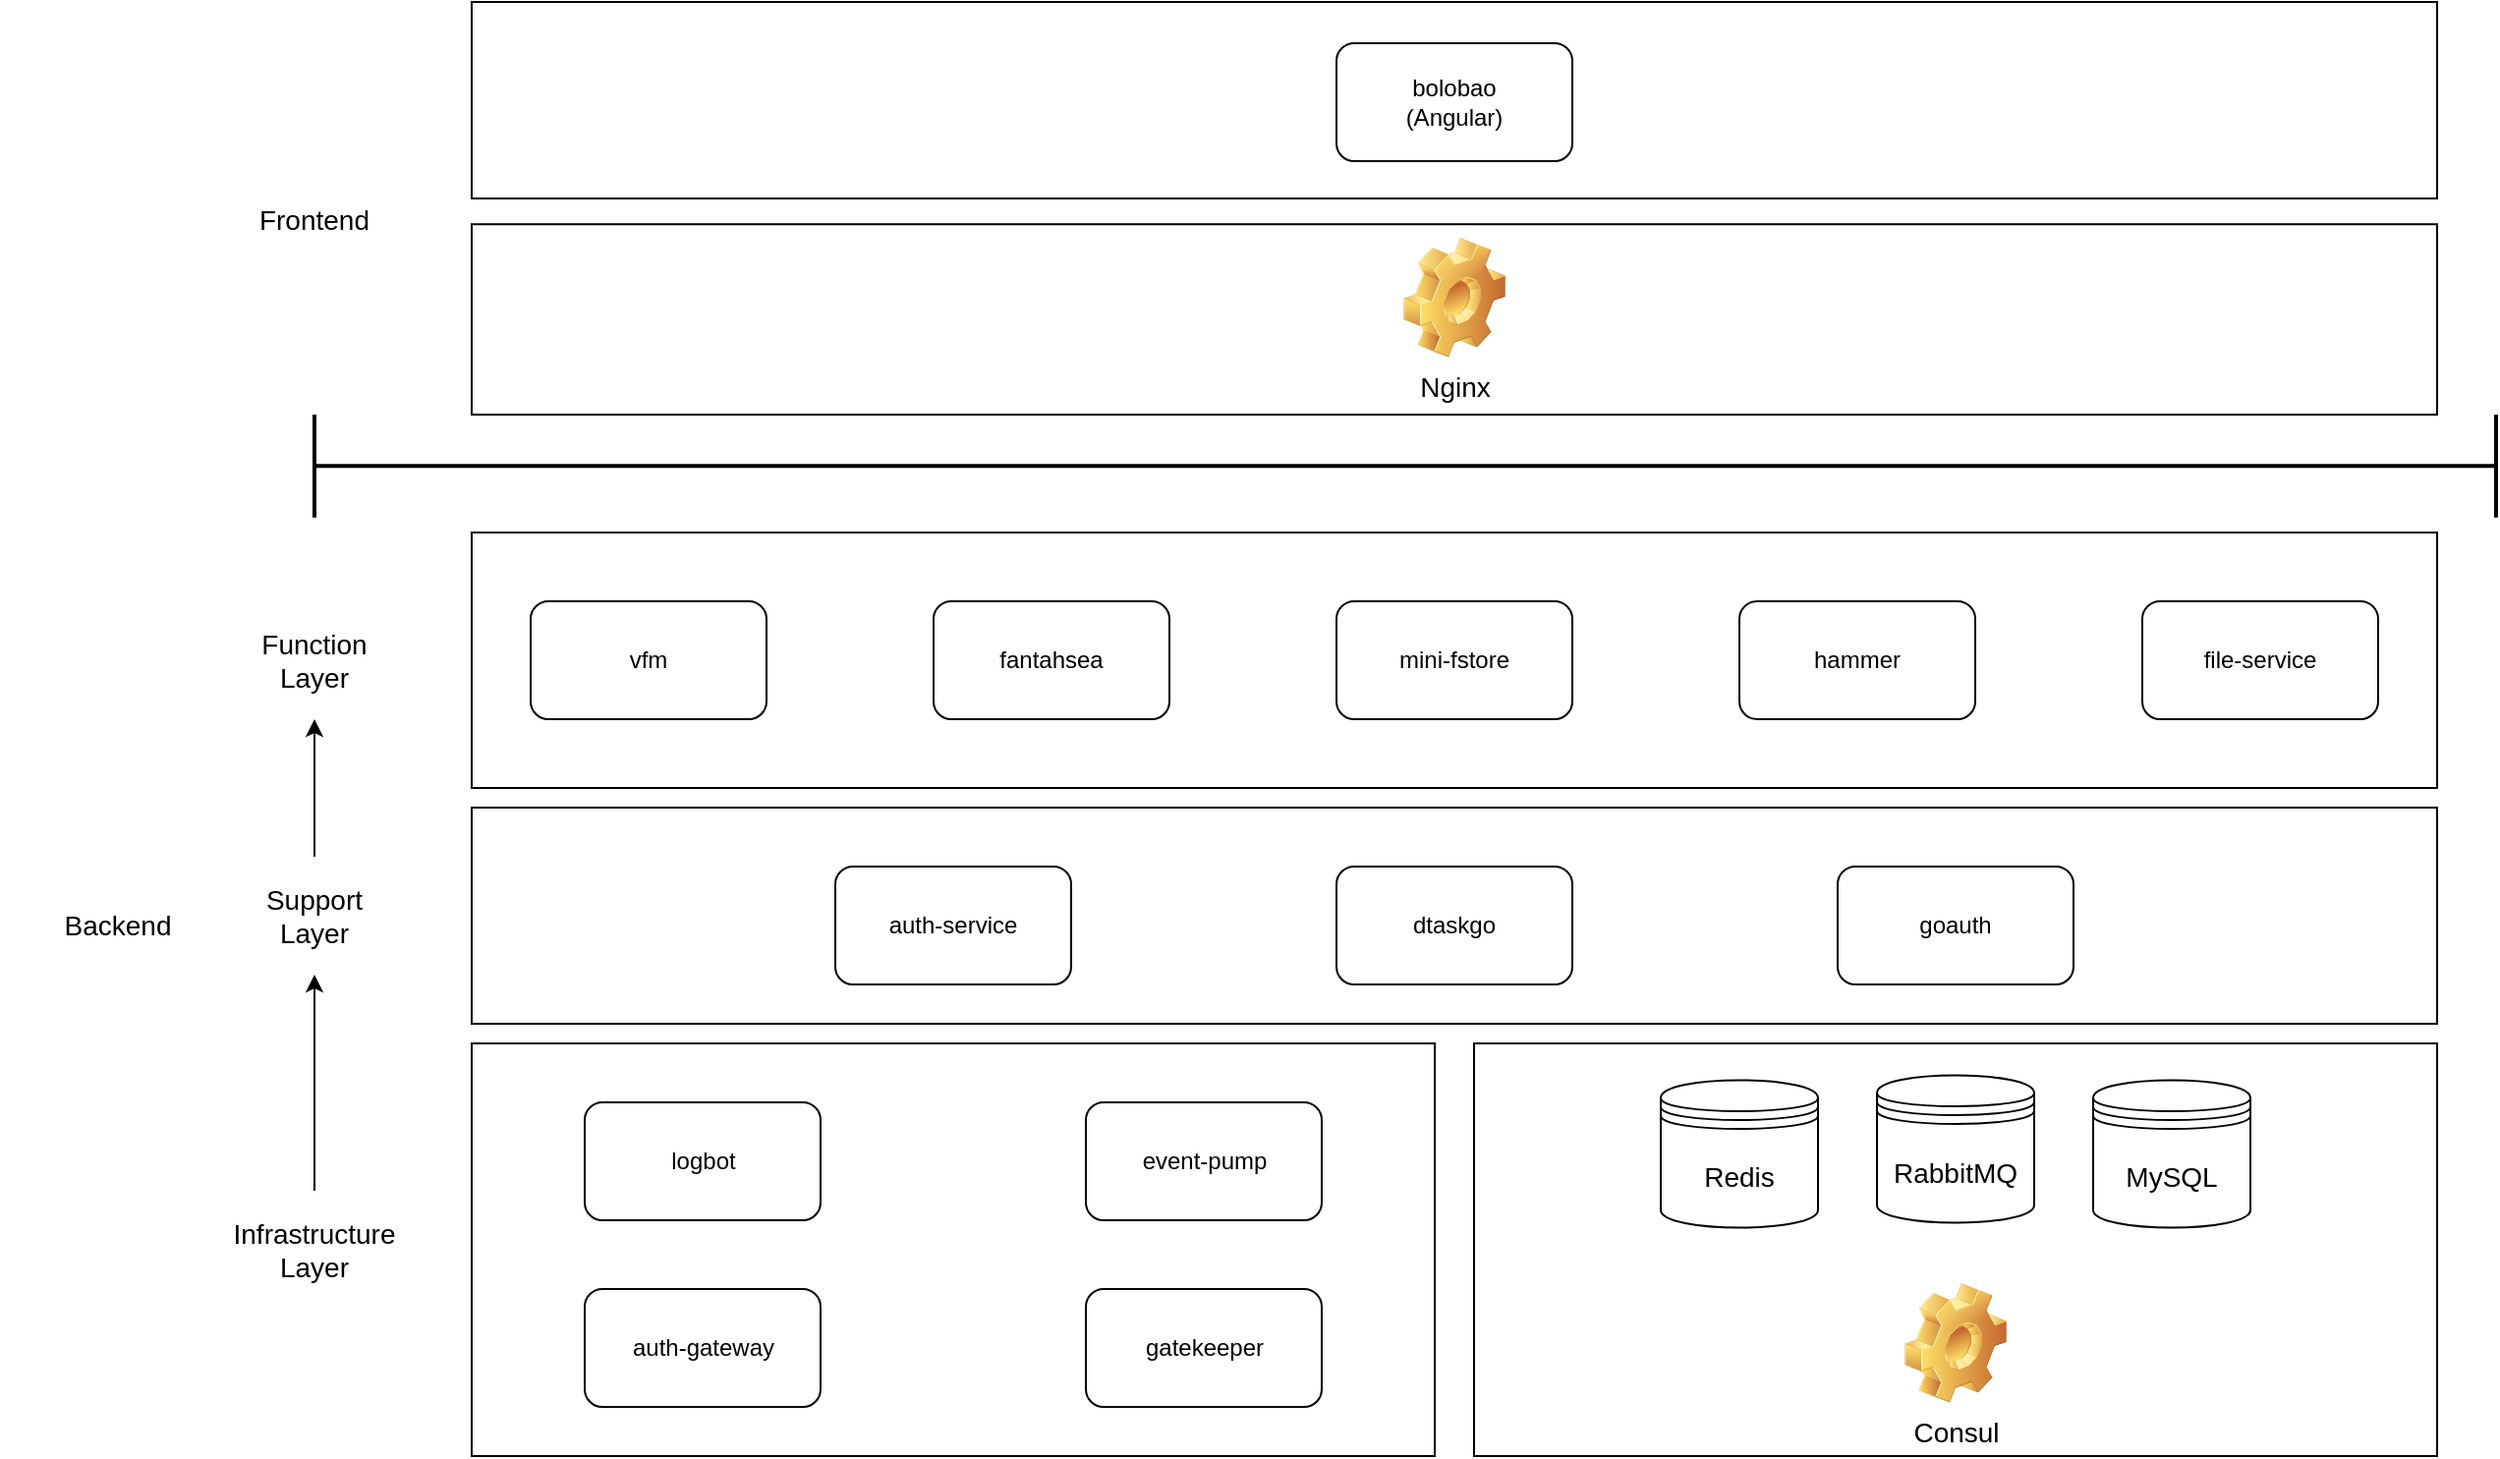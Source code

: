 <mxfile version="15.4.0" type="device"><diagram id="Yvb-fDxfR1r4461D0yjE" name="第 1 页"><mxGraphModel dx="1796" dy="1780" grid="1" gridSize="10" guides="1" tooltips="1" connect="1" arrows="1" fold="1" page="1" pageScale="1" pageWidth="850" pageHeight="1100" math="0" shadow="0"><root><mxCell id="0"/><mxCell id="1" parent="0"/><mxCell id="d9GkHFilR4MSoXzWiy47-49" value="" style="rounded=0;whiteSpace=wrap;html=1;fillColor=none;" parent="1" vertex="1"><mxGeometry x="50" y="-226.88" width="1000" height="96.88" as="geometry"/></mxCell><mxCell id="d9GkHFilR4MSoXzWiy47-14" value="" style="rounded=0;whiteSpace=wrap;html=1;fillColor=none;" parent="1" vertex="1"><mxGeometry x="560" y="190" width="490" height="210" as="geometry"/></mxCell><mxCell id="d9GkHFilR4MSoXzWiy47-1" value="" style="rounded=0;whiteSpace=wrap;html=1;fillColor=none;" parent="1" vertex="1"><mxGeometry x="50" y="190" width="490" height="210" as="geometry"/></mxCell><mxCell id="d9GkHFilR4MSoXzWiy47-4" value="logbot" style="rounded=1;whiteSpace=wrap;html=1;fillColor=none;" parent="1" vertex="1"><mxGeometry x="107.5" y="220" width="120" height="60" as="geometry"/></mxCell><mxCell id="d9GkHFilR4MSoXzWiy47-5" value="gatekeeper" style="rounded=1;whiteSpace=wrap;html=1;fillColor=none;" parent="1" vertex="1"><mxGeometry x="362.5" y="315" width="120" height="60" as="geometry"/></mxCell><mxCell id="d9GkHFilR4MSoXzWiy47-7" value="event-pump" style="rounded=1;whiteSpace=wrap;html=1;fillColor=none;" parent="1" vertex="1"><mxGeometry x="362.5" y="220" width="120" height="60" as="geometry"/></mxCell><mxCell id="d9GkHFilR4MSoXzWiy47-32" value="" style="edgeStyle=orthogonalEdgeStyle;rounded=0;orthogonalLoop=1;jettySize=auto;html=1;fontSize=14;" parent="1" source="d9GkHFilR4MSoXzWiy47-8" target="d9GkHFilR4MSoXzWiy47-21" edge="1"><mxGeometry relative="1" as="geometry"/></mxCell><mxCell id="d9GkHFilR4MSoXzWiy47-8" value="Infrastructure&lt;br style=&quot;font-size: 14px;&quot;&gt;Layer" style="text;html=1;strokeColor=none;fillColor=none;align=center;verticalAlign=middle;whiteSpace=wrap;rounded=0;fontSize=14;" parent="1" vertex="1"><mxGeometry x="-90" y="265" width="120" height="60" as="geometry"/></mxCell><mxCell id="d9GkHFilR4MSoXzWiy47-17" value="" style="rounded=0;whiteSpace=wrap;html=1;fillColor=none;" parent="1" vertex="1"><mxGeometry x="50" y="70" width="1000" height="110" as="geometry"/></mxCell><mxCell id="d9GkHFilR4MSoXzWiy47-18" value="auth-service" style="rounded=1;whiteSpace=wrap;html=1;fillColor=none;" parent="1" vertex="1"><mxGeometry x="235" y="100" width="120" height="60" as="geometry"/></mxCell><mxCell id="d9GkHFilR4MSoXzWiy47-19" value="goauth" style="rounded=1;whiteSpace=wrap;html=1;fillColor=none;" parent="1" vertex="1"><mxGeometry x="745" y="100" width="120" height="60" as="geometry"/></mxCell><mxCell id="d9GkHFilR4MSoXzWiy47-33" value="" style="edgeStyle=orthogonalEdgeStyle;rounded=0;orthogonalLoop=1;jettySize=auto;html=1;fontSize=14;" parent="1" source="d9GkHFilR4MSoXzWiy47-21" target="d9GkHFilR4MSoXzWiy47-22" edge="1"><mxGeometry relative="1" as="geometry"/></mxCell><mxCell id="d9GkHFilR4MSoXzWiy47-21" value="Support&lt;br style=&quot;font-size: 14px&quot;&gt;Layer" style="text;html=1;strokeColor=none;fillColor=none;align=center;verticalAlign=middle;whiteSpace=wrap;rounded=0;fontSize=14;" parent="1" vertex="1"><mxGeometry x="-90" y="95" width="120" height="60" as="geometry"/></mxCell><mxCell id="d9GkHFilR4MSoXzWiy47-22" value="Function&lt;br style=&quot;font-size: 14px&quot;&gt;Layer" style="text;html=1;strokeColor=none;fillColor=none;align=center;verticalAlign=middle;whiteSpace=wrap;rounded=0;fontSize=14;" parent="1" vertex="1"><mxGeometry x="-90" y="-35" width="120" height="60" as="geometry"/></mxCell><mxCell id="d9GkHFilR4MSoXzWiy47-23" value="" style="rounded=0;whiteSpace=wrap;html=1;fillColor=none;" parent="1" vertex="1"><mxGeometry x="50" y="-70" width="1000" height="130" as="geometry"/></mxCell><mxCell id="d9GkHFilR4MSoXzWiy47-24" value="vfm" style="rounded=1;whiteSpace=wrap;html=1;fillColor=none;verticalAlign=middle;align=center;" parent="1" vertex="1"><mxGeometry x="80" y="-35" width="120" height="60" as="geometry"/></mxCell><mxCell id="d9GkHFilR4MSoXzWiy47-25" value="fantahsea" style="rounded=1;whiteSpace=wrap;html=1;fillColor=none;verticalAlign=middle;align=center;" parent="1" vertex="1"><mxGeometry x="285" y="-35" width="120" height="60" as="geometry"/></mxCell><mxCell id="d9GkHFilR4MSoXzWiy47-26" value="mini-fstore" style="rounded=1;whiteSpace=wrap;html=1;fillColor=none;verticalAlign=middle;align=center;" parent="1" vertex="1"><mxGeometry x="490" y="-35" width="120" height="60" as="geometry"/></mxCell><mxCell id="d9GkHFilR4MSoXzWiy47-27" value="hammer" style="rounded=1;whiteSpace=wrap;html=1;fillColor=none;verticalAlign=middle;align=center;" parent="1" vertex="1"><mxGeometry x="695" y="-35" width="120" height="60" as="geometry"/></mxCell><mxCell id="d9GkHFilR4MSoXzWiy47-29" value="auth-gateway" style="rounded=1;whiteSpace=wrap;html=1;fillColor=none;" parent="1" vertex="1"><mxGeometry x="107.5" y="315" width="120" height="60" as="geometry"/></mxCell><mxCell id="d9GkHFilR4MSoXzWiy47-30" value="file-service" style="rounded=1;whiteSpace=wrap;html=1;fillColor=none;verticalAlign=middle;align=center;" parent="1" vertex="1"><mxGeometry x="900" y="-35" width="120" height="60" as="geometry"/></mxCell><mxCell id="d9GkHFilR4MSoXzWiy47-36" value="" style="rounded=0;whiteSpace=wrap;html=1;fillColor=none;" parent="1" vertex="1"><mxGeometry x="50" y="-340" width="1000" height="100" as="geometry"/></mxCell><mxCell id="d9GkHFilR4MSoXzWiy47-37" value="bolobao&lt;br&gt;(Angular)" style="rounded=1;whiteSpace=wrap;html=1;fillColor=none;verticalAlign=middle;align=center;" parent="1" vertex="1"><mxGeometry x="490" y="-319" width="120" height="60" as="geometry"/></mxCell><mxCell id="d9GkHFilR4MSoXzWiy47-38" value="Redis" style="shape=datastore;whiteSpace=wrap;html=1;fontSize=14;fillColor=none;align=center;verticalAlign=middle;" parent="1" vertex="1"><mxGeometry x="655" y="208.75" width="80" height="75" as="geometry"/></mxCell><mxCell id="d9GkHFilR4MSoXzWiy47-39" value="Nginx" style="shape=image;html=1;verticalLabelPosition=bottom;verticalAlign=top;imageAspect=1;aspect=fixed;image=img/clipart/Gear_128x128.png;fontSize=14;fillColor=none;" parent="1" vertex="1"><mxGeometry x="524" y="-220" width="52" height="61" as="geometry"/></mxCell><mxCell id="d9GkHFilR4MSoXzWiy47-40" value="MySQL" style="shape=datastore;whiteSpace=wrap;html=1;fontSize=14;fillColor=none;align=center;verticalAlign=middle;" parent="1" vertex="1"><mxGeometry x="875" y="208.75" width="80" height="75" as="geometry"/></mxCell><mxCell id="d9GkHFilR4MSoXzWiy47-41" value="RabbitMQ" style="shape=datastore;whiteSpace=wrap;html=1;fontSize=14;fillColor=none;align=center;verticalAlign=middle;" parent="1" vertex="1"><mxGeometry x="765" y="206.25" width="80" height="75" as="geometry"/></mxCell><mxCell id="d9GkHFilR4MSoXzWiy47-42" value="Consul" style="shape=image;html=1;verticalLabelPosition=bottom;verticalAlign=top;imageAspect=1;aspect=fixed;image=img/clipart/Gear_128x128.png;fontSize=14;fillColor=none;" parent="1" vertex="1"><mxGeometry x="779" y="312" width="52" height="61" as="geometry"/></mxCell><mxCell id="d9GkHFilR4MSoXzWiy47-44" value="Frontend" style="text;html=1;strokeColor=none;fillColor=none;align=center;verticalAlign=middle;whiteSpace=wrap;rounded=0;fontSize=14;" parent="1" vertex="1"><mxGeometry x="-90" y="-259.0" width="120" height="60" as="geometry"/></mxCell><mxCell id="d9GkHFilR4MSoXzWiy47-46" value="" style="shape=crossbar;whiteSpace=wrap;html=1;rounded=1;fontSize=14;fillColor=none;align=center;verticalAlign=middle;strokeWidth=2;" parent="1" vertex="1"><mxGeometry x="-30" y="-130" width="1110" height="52.36" as="geometry"/></mxCell><mxCell id="d9GkHFilR4MSoXzWiy47-47" value="Backend" style="text;html=1;strokeColor=none;fillColor=none;align=center;verticalAlign=middle;whiteSpace=wrap;rounded=0;fontSize=14;" parent="1" vertex="1"><mxGeometry x="-190" y="100" width="120" height="60" as="geometry"/></mxCell><mxCell id="_XtgVsSMzd2QnqqK9uE5-1" value="dtaskgo" style="rounded=1;whiteSpace=wrap;html=1;fillColor=none;" vertex="1" parent="1"><mxGeometry x="490" y="100" width="120" height="60" as="geometry"/></mxCell></root></mxGraphModel></diagram></mxfile>